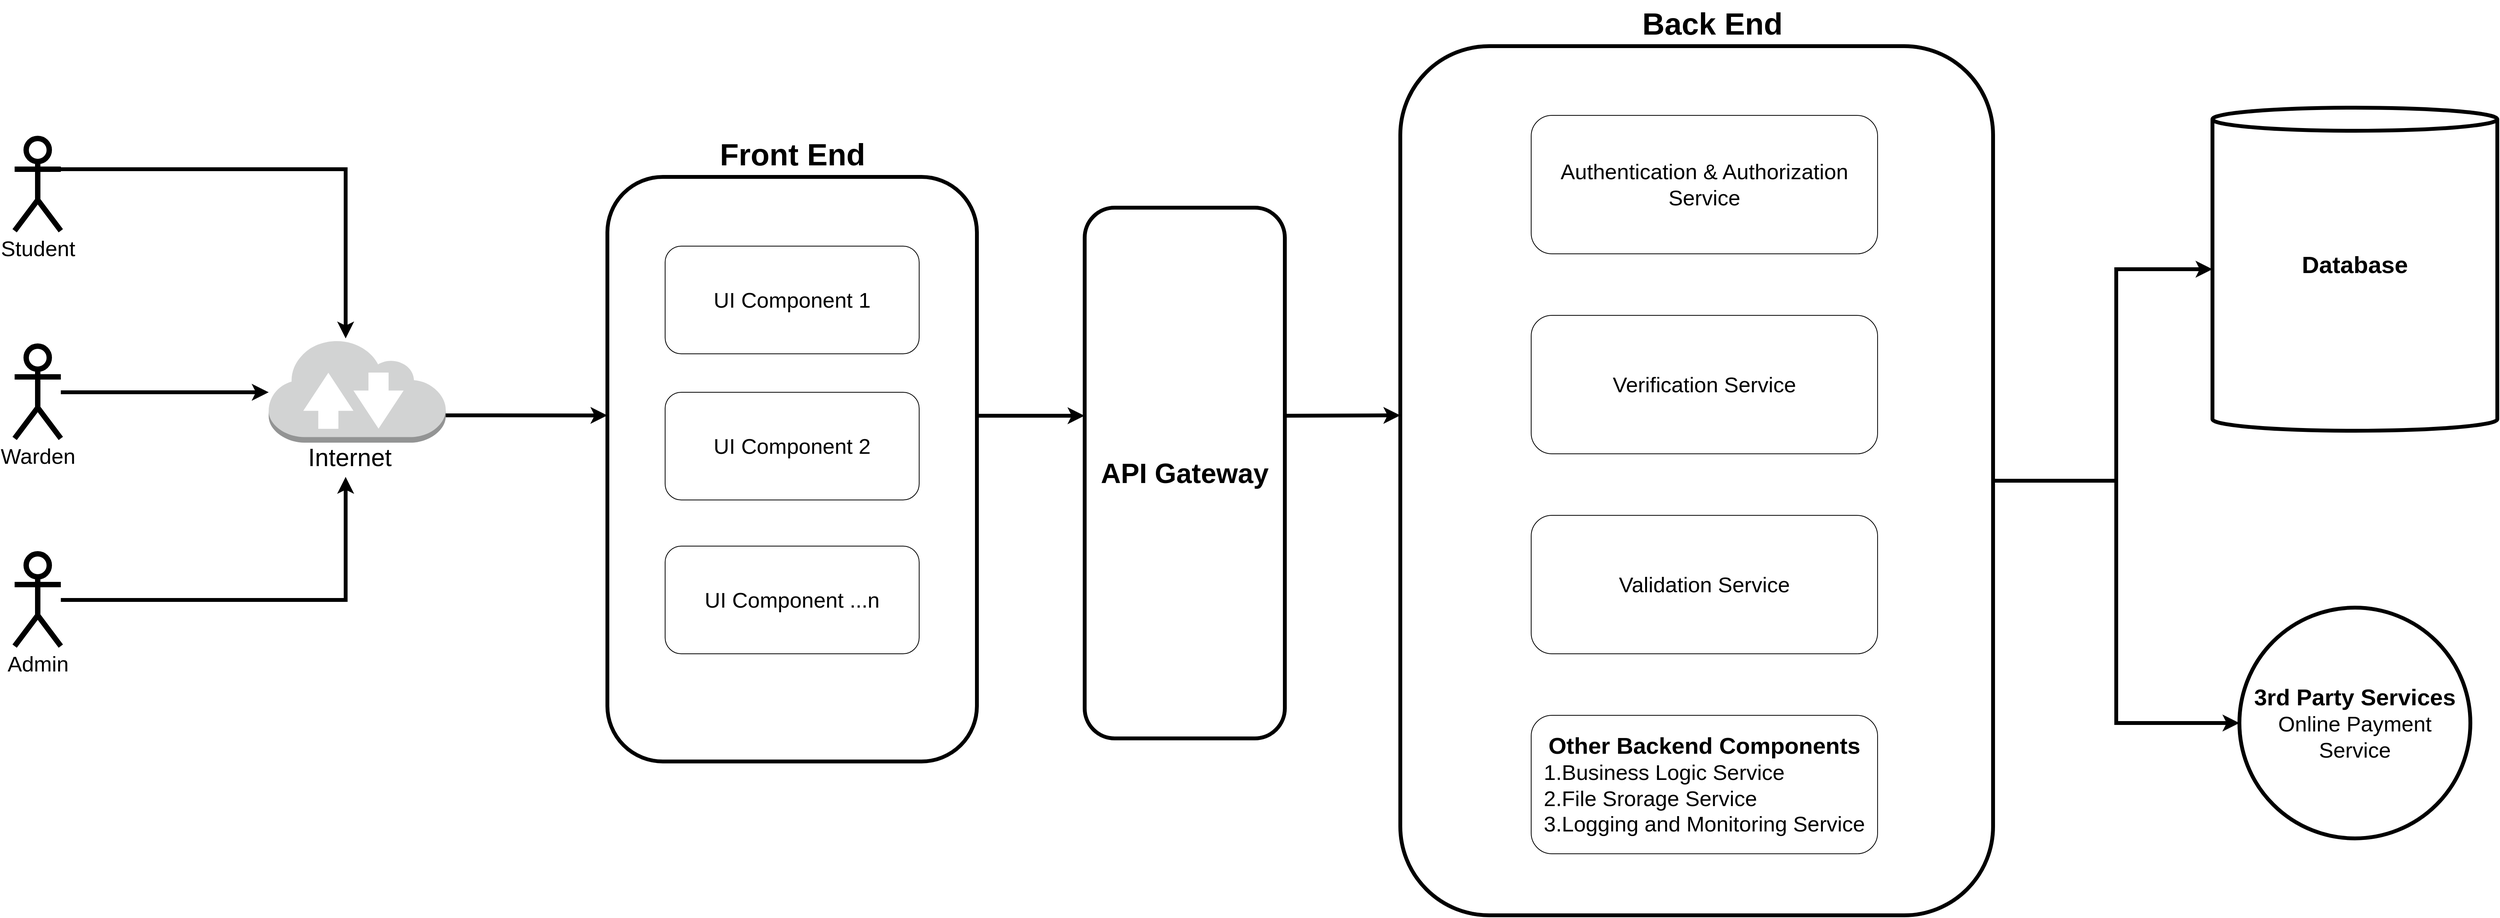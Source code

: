 <mxfile version="24.7.17">
  <diagram name="Page-1" id="gdyXt6v3vsUuZrMh-81j">
    <mxGraphModel dx="4600" dy="2463" grid="1" gridSize="10" guides="1" tooltips="1" connect="1" arrows="1" fold="1" page="1" pageScale="1" pageWidth="3937" pageHeight="7874" math="0" shadow="0">
      <root>
        <mxCell id="0" />
        <mxCell id="1" parent="0" />
        <mxCell id="IFWX6acOQtcKj59yUDU_-39" style="edgeStyle=orthogonalEdgeStyle;rounded=0;orthogonalLoop=1;jettySize=auto;html=1;entryX=0;entryY=0.5;entryDx=0;entryDy=0;strokeWidth=5;" edge="1" parent="1" source="IFWX6acOQtcKj59yUDU_-12" target="IFWX6acOQtcKj59yUDU_-16">
          <mxGeometry relative="1" as="geometry" />
        </mxCell>
        <mxCell id="IFWX6acOQtcKj59yUDU_-12" value="" style="rounded=1;whiteSpace=wrap;html=1;fillColor=default;strokeWidth=5;" vertex="1" parent="1">
          <mxGeometry x="2040" y="2370" width="770" height="1130" as="geometry" />
        </mxCell>
        <mxCell id="hxYweo_pgfPjeb7crnxX-8" value="&lt;font style=&quot;font-size: 28px;&quot;&gt;Student&lt;/font&gt;" style="shape=umlActor;verticalLabelPosition=bottom;verticalAlign=top;html=1;outlineConnect=0;strokeWidth=7;" parent="1" vertex="1">
          <mxGeometry x="240" y="2490" width="60" height="120" as="geometry" />
        </mxCell>
        <mxCell id="IFWX6acOQtcKj59yUDU_-29" style="edgeStyle=orthogonalEdgeStyle;rounded=0;orthogonalLoop=1;jettySize=auto;html=1;strokeWidth=5;" edge="1" parent="1" source="hxYweo_pgfPjeb7crnxX-10" target="IFWX6acOQtcKj59yUDU_-17">
          <mxGeometry relative="1" as="geometry">
            <Array as="points">
              <mxPoint x="500" y="2820" />
              <mxPoint x="500" y="2820" />
            </Array>
          </mxGeometry>
        </mxCell>
        <mxCell id="hxYweo_pgfPjeb7crnxX-10" value="&lt;font style=&quot;font-size: 28px;&quot;&gt;Warden&lt;/font&gt;" style="shape=umlActor;verticalLabelPosition=bottom;verticalAlign=top;html=1;outlineConnect=0;strokeWidth=7;" parent="1" vertex="1">
          <mxGeometry x="240" y="2760" width="60" height="120" as="geometry" />
        </mxCell>
        <mxCell id="hxYweo_pgfPjeb7crnxX-11" value="&lt;font style=&quot;font-size: 28px;&quot;&gt;Admin&lt;/font&gt;" style="shape=umlActor;verticalLabelPosition=bottom;verticalAlign=top;html=1;outlineConnect=0;strokeWidth=7;" parent="1" vertex="1">
          <mxGeometry x="240" y="3030" width="60" height="120" as="geometry" />
        </mxCell>
        <mxCell id="IFWX6acOQtcKj59yUDU_-4" value="&lt;font style=&quot;font-size: 36px;&quot;&gt;&lt;b&gt;API Gateway&lt;/b&gt;&lt;/font&gt;" style="rounded=1;whiteSpace=wrap;html=1;strokeWidth=5;" vertex="1" parent="1">
          <mxGeometry x="1630" y="2580" width="260" height="690" as="geometry" />
        </mxCell>
        <mxCell id="IFWX6acOQtcKj59yUDU_-7" value="&lt;font style=&quot;font-size: 28px;&quot;&gt;Authentication &amp;amp; Authorization Service&lt;/font&gt;" style="rounded=1;whiteSpace=wrap;html=1;" vertex="1" parent="1">
          <mxGeometry x="2210" y="2460" width="450" height="180" as="geometry" />
        </mxCell>
        <mxCell id="IFWX6acOQtcKj59yUDU_-10" value="&lt;font style=&quot;font-size: 28px;&quot;&gt;Verification Service&lt;/font&gt;" style="rounded=1;whiteSpace=wrap;html=1;" vertex="1" parent="1">
          <mxGeometry x="2210" y="2720" width="450" height="180" as="geometry" />
        </mxCell>
        <mxCell id="IFWX6acOQtcKj59yUDU_-11" value="&lt;font style=&quot;font-size: 28px;&quot;&gt;Validation Service&lt;/font&gt;" style="rounded=1;whiteSpace=wrap;html=1;" vertex="1" parent="1">
          <mxGeometry x="2210" y="2980" width="450" height="180" as="geometry" />
        </mxCell>
        <mxCell id="IFWX6acOQtcKj59yUDU_-13" value="&lt;font style=&quot;font-size: 31px;&quot;&gt;&lt;b style=&quot;&quot;&gt;Database&lt;/b&gt;&lt;/font&gt;&lt;div style=&quot;font-size: 31px;&quot;&gt;&lt;br&gt;&lt;/div&gt;" style="shape=cylinder3;whiteSpace=wrap;html=1;boundedLbl=1;backgroundOutline=1;size=15;strokeWidth=5;" vertex="1" parent="1">
          <mxGeometry x="3095" y="2450" width="370" height="420" as="geometry" />
        </mxCell>
        <mxCell id="IFWX6acOQtcKj59yUDU_-14" value="&lt;font style=&quot;font-size: 40px;&quot;&gt;&lt;b&gt;Back End&lt;/b&gt;&lt;/font&gt;" style="text;html=1;align=center;verticalAlign=middle;resizable=0;points=[];autosize=1;strokeColor=none;fillColor=none;" vertex="1" parent="1">
          <mxGeometry x="2340" y="2310" width="210" height="60" as="geometry" />
        </mxCell>
        <mxCell id="IFWX6acOQtcKj59yUDU_-16" value="&lt;font style=&quot;font-size: 30px;&quot;&gt;&lt;b&gt;3rd Party Services&lt;/b&gt;&lt;/font&gt;&lt;div&gt;&lt;font style=&quot;font-size: 28px;&quot;&gt;Online Payment Service&lt;/font&gt;&lt;/div&gt;" style="ellipse;whiteSpace=wrap;html=1;aspect=fixed;strokeWidth=5;" vertex="1" parent="1">
          <mxGeometry x="3130" y="3100" width="300" height="300" as="geometry" />
        </mxCell>
        <mxCell id="IFWX6acOQtcKj59yUDU_-21" value="" style="group" vertex="1" connectable="0" parent="1">
          <mxGeometry x="570" y="2750" width="230" height="180" as="geometry" />
        </mxCell>
        <mxCell id="IFWX6acOQtcKj59yUDU_-17" value="" style="outlineConnect=0;dashed=0;verticalLabelPosition=bottom;verticalAlign=top;align=center;html=1;shape=mxgraph.aws3.internet_2;fillColor=#D2D3D3;gradientColor=none;" vertex="1" parent="IFWX6acOQtcKj59yUDU_-21">
          <mxGeometry width="230" height="135.5" as="geometry" />
        </mxCell>
        <mxCell id="IFWX6acOQtcKj59yUDU_-18" value="&lt;span style=&quot;font-size: 32px;&quot;&gt;Internet&lt;/span&gt;" style="text;html=1;align=center;verticalAlign=middle;resizable=0;points=[];autosize=1;strokeColor=none;fillColor=none;" vertex="1" parent="IFWX6acOQtcKj59yUDU_-21">
          <mxGeometry x="40" y="130" width="130" height="50" as="geometry" />
        </mxCell>
        <mxCell id="IFWX6acOQtcKj59yUDU_-25" value="&lt;b style=&quot;&quot;&gt;&lt;font style=&quot;font-size: 30px;&quot;&gt;Other Backend Components&lt;/font&gt;&lt;/b&gt;&lt;div style=&quot;text-align: left;&quot;&gt;&lt;span style=&quot;font-size: 28px;&quot;&gt;1.Business Logic Service&lt;/span&gt;&lt;/div&gt;&lt;div style=&quot;text-align: left;&quot;&gt;&lt;span style=&quot;font-size: 28px;&quot;&gt;2.File Srorage Service&lt;/span&gt;&lt;/div&gt;&lt;div style=&quot;text-align: left;&quot;&gt;&lt;span style=&quot;font-size: 28px;&quot;&gt;3.Logging and Monitoring Service&lt;/span&gt;&lt;/div&gt;" style="rounded=1;whiteSpace=wrap;html=1;" vertex="1" parent="1">
          <mxGeometry x="2210" y="3240" width="450" height="180" as="geometry" />
        </mxCell>
        <mxCell id="IFWX6acOQtcKj59yUDU_-30" style="edgeStyle=orthogonalEdgeStyle;rounded=0;orthogonalLoop=1;jettySize=auto;html=1;exitX=1;exitY=0.333;exitDx=0;exitDy=0;exitPerimeter=0;strokeWidth=5;" edge="1" parent="1" source="hxYweo_pgfPjeb7crnxX-8" target="IFWX6acOQtcKj59yUDU_-17">
          <mxGeometry relative="1" as="geometry">
            <Array as="points">
              <mxPoint x="670" y="2530" />
            </Array>
          </mxGeometry>
        </mxCell>
        <mxCell id="IFWX6acOQtcKj59yUDU_-31" style="edgeStyle=orthogonalEdgeStyle;rounded=0;orthogonalLoop=1;jettySize=auto;html=1;strokeWidth=5;" edge="1" parent="1" source="hxYweo_pgfPjeb7crnxX-11" target="IFWX6acOQtcKj59yUDU_-18">
          <mxGeometry relative="1" as="geometry">
            <Array as="points">
              <mxPoint x="670" y="3090" />
            </Array>
          </mxGeometry>
        </mxCell>
        <mxCell id="IFWX6acOQtcKj59yUDU_-33" style="edgeStyle=orthogonalEdgeStyle;rounded=0;orthogonalLoop=1;jettySize=auto;html=1;entryX=0;entryY=0.408;entryDx=0;entryDy=0;entryPerimeter=0;strokeWidth=5;" edge="1" parent="1" source="IFWX6acOQtcKj59yUDU_-17" target="hxYweo_pgfPjeb7crnxX-12">
          <mxGeometry relative="1" as="geometry">
            <Array as="points">
              <mxPoint x="840" y="2850" />
              <mxPoint x="840" y="2850" />
            </Array>
          </mxGeometry>
        </mxCell>
        <mxCell id="IFWX6acOQtcKj59yUDU_-34" value="" style="group" vertex="1" connectable="0" parent="1">
          <mxGeometry x="1010" y="2500" width="480" height="800" as="geometry" />
        </mxCell>
        <mxCell id="hxYweo_pgfPjeb7crnxX-12" value="" style="rounded=1;whiteSpace=wrap;html=1;fillColor=default;strokeWidth=5;" parent="IFWX6acOQtcKj59yUDU_-34" vertex="1">
          <mxGeometry y="40" width="480" height="760" as="geometry" />
        </mxCell>
        <mxCell id="IFWX6acOQtcKj59yUDU_-15" value="&lt;font style=&quot;font-size: 40px;&quot;&gt;&lt;b&gt;Front End&lt;/b&gt;&lt;/font&gt;" style="text;html=1;align=center;verticalAlign=middle;resizable=0;points=[];autosize=1;strokeColor=none;fillColor=none;" vertex="1" parent="IFWX6acOQtcKj59yUDU_-34">
          <mxGeometry x="135" y="-20" width="210" height="60" as="geometry" />
        </mxCell>
        <mxCell id="IFWX6acOQtcKj59yUDU_-22" value="&lt;span style=&quot;font-size: 28px;&quot;&gt;UI Component 1&lt;/span&gt;" style="rounded=1;whiteSpace=wrap;html=1;" vertex="1" parent="IFWX6acOQtcKj59yUDU_-34">
          <mxGeometry x="75" y="130" width="330" height="140" as="geometry" />
        </mxCell>
        <mxCell id="IFWX6acOQtcKj59yUDU_-23" value="&lt;span style=&quot;font-size: 28px;&quot;&gt;UI Component 2&lt;/span&gt;" style="rounded=1;whiteSpace=wrap;html=1;" vertex="1" parent="IFWX6acOQtcKj59yUDU_-34">
          <mxGeometry x="75" y="320" width="330" height="140" as="geometry" />
        </mxCell>
        <mxCell id="IFWX6acOQtcKj59yUDU_-24" value="&lt;span style=&quot;font-size: 28px;&quot;&gt;UI Component ...n&lt;/span&gt;" style="rounded=1;whiteSpace=wrap;html=1;" vertex="1" parent="IFWX6acOQtcKj59yUDU_-34">
          <mxGeometry x="75" y="520" width="330" height="140" as="geometry" />
        </mxCell>
        <mxCell id="IFWX6acOQtcKj59yUDU_-36" style="edgeStyle=orthogonalEdgeStyle;rounded=0;orthogonalLoop=1;jettySize=auto;html=1;entryX=-0.001;entryY=0.392;entryDx=0;entryDy=0;entryPerimeter=0;strokeWidth=5;" edge="1" parent="1" source="hxYweo_pgfPjeb7crnxX-12" target="IFWX6acOQtcKj59yUDU_-4">
          <mxGeometry relative="1" as="geometry">
            <mxPoint x="1630" y="2870" as="targetPoint" />
            <Array as="points">
              <mxPoint x="1560" y="2850" />
            </Array>
          </mxGeometry>
        </mxCell>
        <mxCell id="IFWX6acOQtcKj59yUDU_-37" style="edgeStyle=orthogonalEdgeStyle;rounded=0;orthogonalLoop=1;jettySize=auto;html=1;entryX=0.003;entryY=0.447;entryDx=0;entryDy=0;entryPerimeter=0;strokeWidth=5;exitX=0.999;exitY=0.392;exitDx=0;exitDy=0;exitPerimeter=0;" edge="1" parent="1" source="IFWX6acOQtcKj59yUDU_-4">
          <mxGeometry relative="1" as="geometry">
            <mxPoint x="1910" y="2850" as="sourcePoint" />
            <mxPoint x="2040.0" y="2850" as="targetPoint" />
          </mxGeometry>
        </mxCell>
        <mxCell id="IFWX6acOQtcKj59yUDU_-38" style="edgeStyle=orthogonalEdgeStyle;rounded=0;orthogonalLoop=1;jettySize=auto;html=1;entryX=0;entryY=0.5;entryDx=0;entryDy=0;entryPerimeter=0;strokeWidth=5;" edge="1" parent="1" source="IFWX6acOQtcKj59yUDU_-12" target="IFWX6acOQtcKj59yUDU_-13">
          <mxGeometry relative="1" as="geometry">
            <Array as="points">
              <mxPoint x="2970" y="2935" />
              <mxPoint x="2970" y="2660" />
            </Array>
          </mxGeometry>
        </mxCell>
      </root>
    </mxGraphModel>
  </diagram>
</mxfile>

